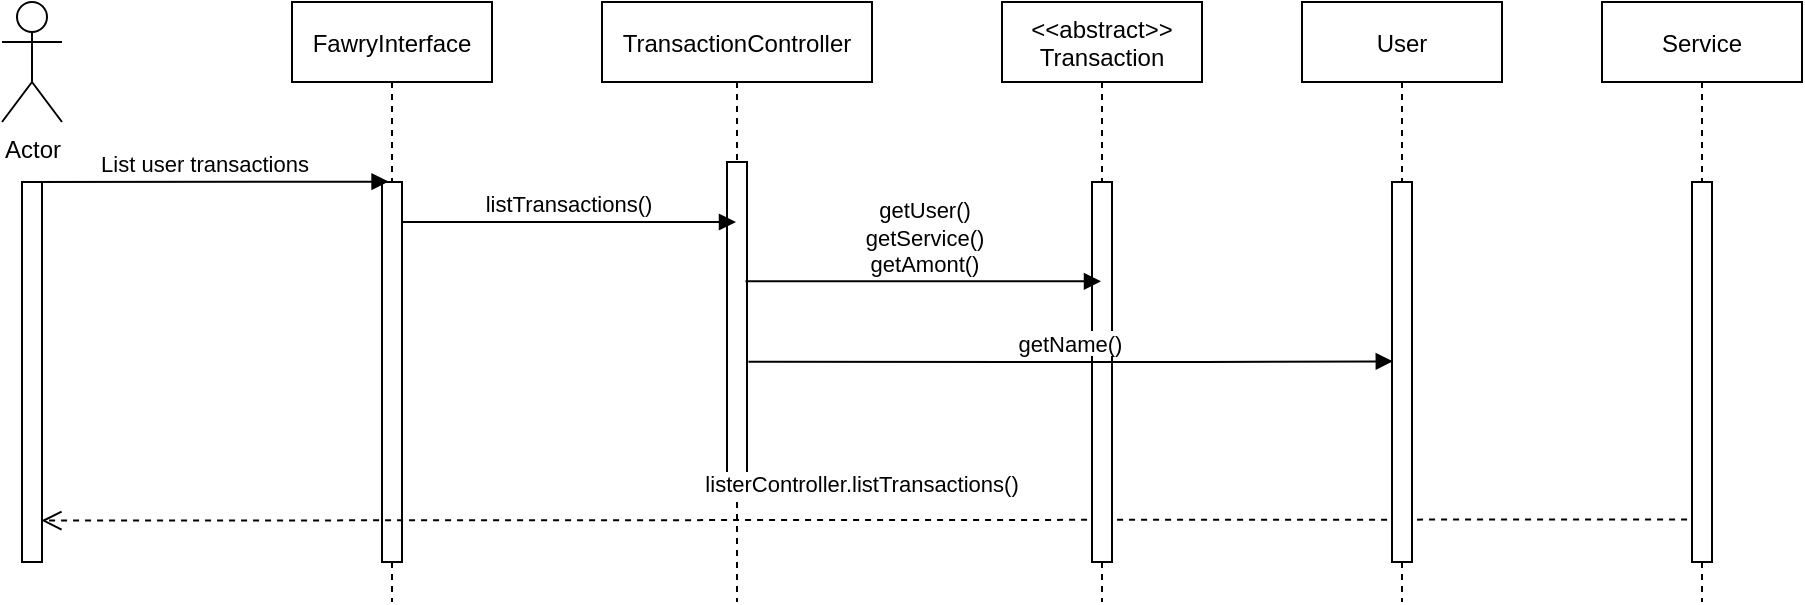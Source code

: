 <mxfile version="20.6.0" type="device"><diagram id="kgpKYQtTHZ0yAKxKKP6v" name="Page-1"><mxGraphModel dx="538" dy="572" grid="1" gridSize="10" guides="1" tooltips="1" connect="1" arrows="1" fold="1" page="1" pageScale="1" pageWidth="850" pageHeight="1100" math="0" shadow="0"><root><mxCell id="0"/><mxCell id="1" parent="0"/><mxCell id="3nuBFxr9cyL0pnOWT2aG-1" value="FawryInterface" style="shape=umlLifeline;perimeter=lifelinePerimeter;container=1;collapsible=0;recursiveResize=0;rounded=0;shadow=0;strokeWidth=1;" parent="1" vertex="1"><mxGeometry x="165" y="80" width="100" height="300" as="geometry"/></mxCell><mxCell id="3nuBFxr9cyL0pnOWT2aG-2" value="" style="points=[];perimeter=orthogonalPerimeter;rounded=0;shadow=0;strokeWidth=1;" parent="3nuBFxr9cyL0pnOWT2aG-1" vertex="1"><mxGeometry x="45" y="90" width="10" height="190" as="geometry"/></mxCell><mxCell id="3nuBFxr9cyL0pnOWT2aG-5" value="TransactionController" style="shape=umlLifeline;perimeter=lifelinePerimeter;container=1;collapsible=0;recursiveResize=0;rounded=0;shadow=0;strokeWidth=1;" parent="1" vertex="1"><mxGeometry x="320" y="80" width="135" height="300" as="geometry"/></mxCell><mxCell id="3nuBFxr9cyL0pnOWT2aG-6" value="" style="points=[];perimeter=orthogonalPerimeter;rounded=0;shadow=0;strokeWidth=1;" parent="3nuBFxr9cyL0pnOWT2aG-5" vertex="1"><mxGeometry x="62.5" y="80" width="10" height="160" as="geometry"/></mxCell><mxCell id="3nuBFxr9cyL0pnOWT2aG-7" value="listerController.listTransactions()" style="verticalAlign=bottom;endArrow=open;dashed=1;endSize=8;exitX=-0.246;exitY=0.888;shadow=0;strokeWidth=1;exitDx=0;exitDy=0;exitPerimeter=0;entryX=0.969;entryY=0.891;entryDx=0;entryDy=0;entryPerimeter=0;" parent="1" source="kqhH8X6TpdTWACMpjOcT-12" target="kqhH8X6TpdTWACMpjOcT-2" edge="1"><mxGeometry x="0.003" y="-9" relative="1" as="geometry"><mxPoint x="320" y="236" as="targetPoint"/><mxPoint as="offset"/></mxGeometry></mxCell><mxCell id="3nuBFxr9cyL0pnOWT2aG-8" value="listTransactions()" style="verticalAlign=bottom;endArrow=block;shadow=0;strokeWidth=1;" parent="1" source="3nuBFxr9cyL0pnOWT2aG-2" target="3nuBFxr9cyL0pnOWT2aG-5" edge="1"><mxGeometry relative="1" as="geometry"><mxPoint x="320" y="160" as="sourcePoint"/><Array as="points"><mxPoint x="340" y="190"/></Array></mxGeometry></mxCell><mxCell id="kqhH8X6TpdTWACMpjOcT-1" value="Actor" style="shape=umlActor;verticalLabelPosition=bottom;verticalAlign=top;html=1;outlineConnect=0;" vertex="1" parent="1"><mxGeometry x="20" y="80" width="30" height="60" as="geometry"/></mxCell><mxCell id="kqhH8X6TpdTWACMpjOcT-2" value="" style="points=[];perimeter=orthogonalPerimeter;rounded=0;shadow=0;strokeWidth=1;" vertex="1" parent="1"><mxGeometry x="30" y="170" width="10" height="190" as="geometry"/></mxCell><mxCell id="kqhH8X6TpdTWACMpjOcT-3" value="List user transactions" style="verticalAlign=bottom;endArrow=block;entryX=0.328;entryY=-0.001;shadow=0;strokeWidth=1;entryDx=0;entryDy=0;entryPerimeter=0;" edge="1" parent="1" target="3nuBFxr9cyL0pnOWT2aG-2"><mxGeometry relative="1" as="geometry"><mxPoint x="30" y="170.0" as="sourcePoint"/><mxPoint x="200" y="170.0" as="targetPoint"/></mxGeometry></mxCell><mxCell id="kqhH8X6TpdTWACMpjOcT-4" value="&lt;&lt;abstract&gt;&gt;&#10;Transaction" style="shape=umlLifeline;perimeter=lifelinePerimeter;container=1;collapsible=0;recursiveResize=0;rounded=0;shadow=0;strokeWidth=1;" vertex="1" parent="1"><mxGeometry x="520" y="80" width="100" height="300" as="geometry"/></mxCell><mxCell id="kqhH8X6TpdTWACMpjOcT-5" value="" style="points=[];perimeter=orthogonalPerimeter;rounded=0;shadow=0;strokeWidth=1;" vertex="1" parent="kqhH8X6TpdTWACMpjOcT-4"><mxGeometry x="45" y="90" width="10" height="190" as="geometry"/></mxCell><mxCell id="kqhH8X6TpdTWACMpjOcT-7" value="getUser()&lt;br&gt;getService()&lt;br&gt;getAmont()" style="html=1;verticalAlign=bottom;endArrow=block;rounded=0;exitX=0.923;exitY=0.373;exitDx=0;exitDy=0;exitPerimeter=0;" edge="1" parent="1" source="3nuBFxr9cyL0pnOWT2aG-6" target="kqhH8X6TpdTWACMpjOcT-4"><mxGeometry width="80" relative="1" as="geometry"><mxPoint x="400" y="220" as="sourcePoint"/><mxPoint x="470" y="220" as="targetPoint"/></mxGeometry></mxCell><mxCell id="kqhH8X6TpdTWACMpjOcT-8" value="User" style="shape=umlLifeline;perimeter=lifelinePerimeter;container=1;collapsible=0;recursiveResize=0;rounded=0;shadow=0;strokeWidth=1;" vertex="1" parent="1"><mxGeometry x="670" y="80" width="100" height="300" as="geometry"/></mxCell><mxCell id="kqhH8X6TpdTWACMpjOcT-9" value="" style="points=[];perimeter=orthogonalPerimeter;rounded=0;shadow=0;strokeWidth=1;" vertex="1" parent="kqhH8X6TpdTWACMpjOcT-8"><mxGeometry x="45" y="90" width="10" height="190" as="geometry"/></mxCell><mxCell id="kqhH8X6TpdTWACMpjOcT-10" value="getName()" style="verticalAlign=bottom;endArrow=block;shadow=0;strokeWidth=1;entryX=0.04;entryY=0.472;entryDx=0;entryDy=0;entryPerimeter=0;exitX=1.071;exitY=0.624;exitDx=0;exitDy=0;exitPerimeter=0;" edge="1" parent="1" source="3nuBFxr9cyL0pnOWT2aG-6" target="kqhH8X6TpdTWACMpjOcT-9"><mxGeometry relative="1" as="geometry"><mxPoint x="400" y="260" as="sourcePoint"/><mxPoint x="710" y="240" as="targetPoint"/><Array as="points"><mxPoint x="610" y="260"/></Array></mxGeometry></mxCell><mxCell id="kqhH8X6TpdTWACMpjOcT-11" value="Service" style="shape=umlLifeline;perimeter=lifelinePerimeter;container=1;collapsible=0;recursiveResize=0;rounded=0;shadow=0;strokeWidth=1;" vertex="1" parent="1"><mxGeometry x="820" y="80" width="100" height="300" as="geometry"/></mxCell><mxCell id="kqhH8X6TpdTWACMpjOcT-12" value="" style="points=[];perimeter=orthogonalPerimeter;rounded=0;shadow=0;strokeWidth=1;" vertex="1" parent="kqhH8X6TpdTWACMpjOcT-11"><mxGeometry x="45" y="90" width="10" height="190" as="geometry"/></mxCell></root></mxGraphModel></diagram></mxfile>
